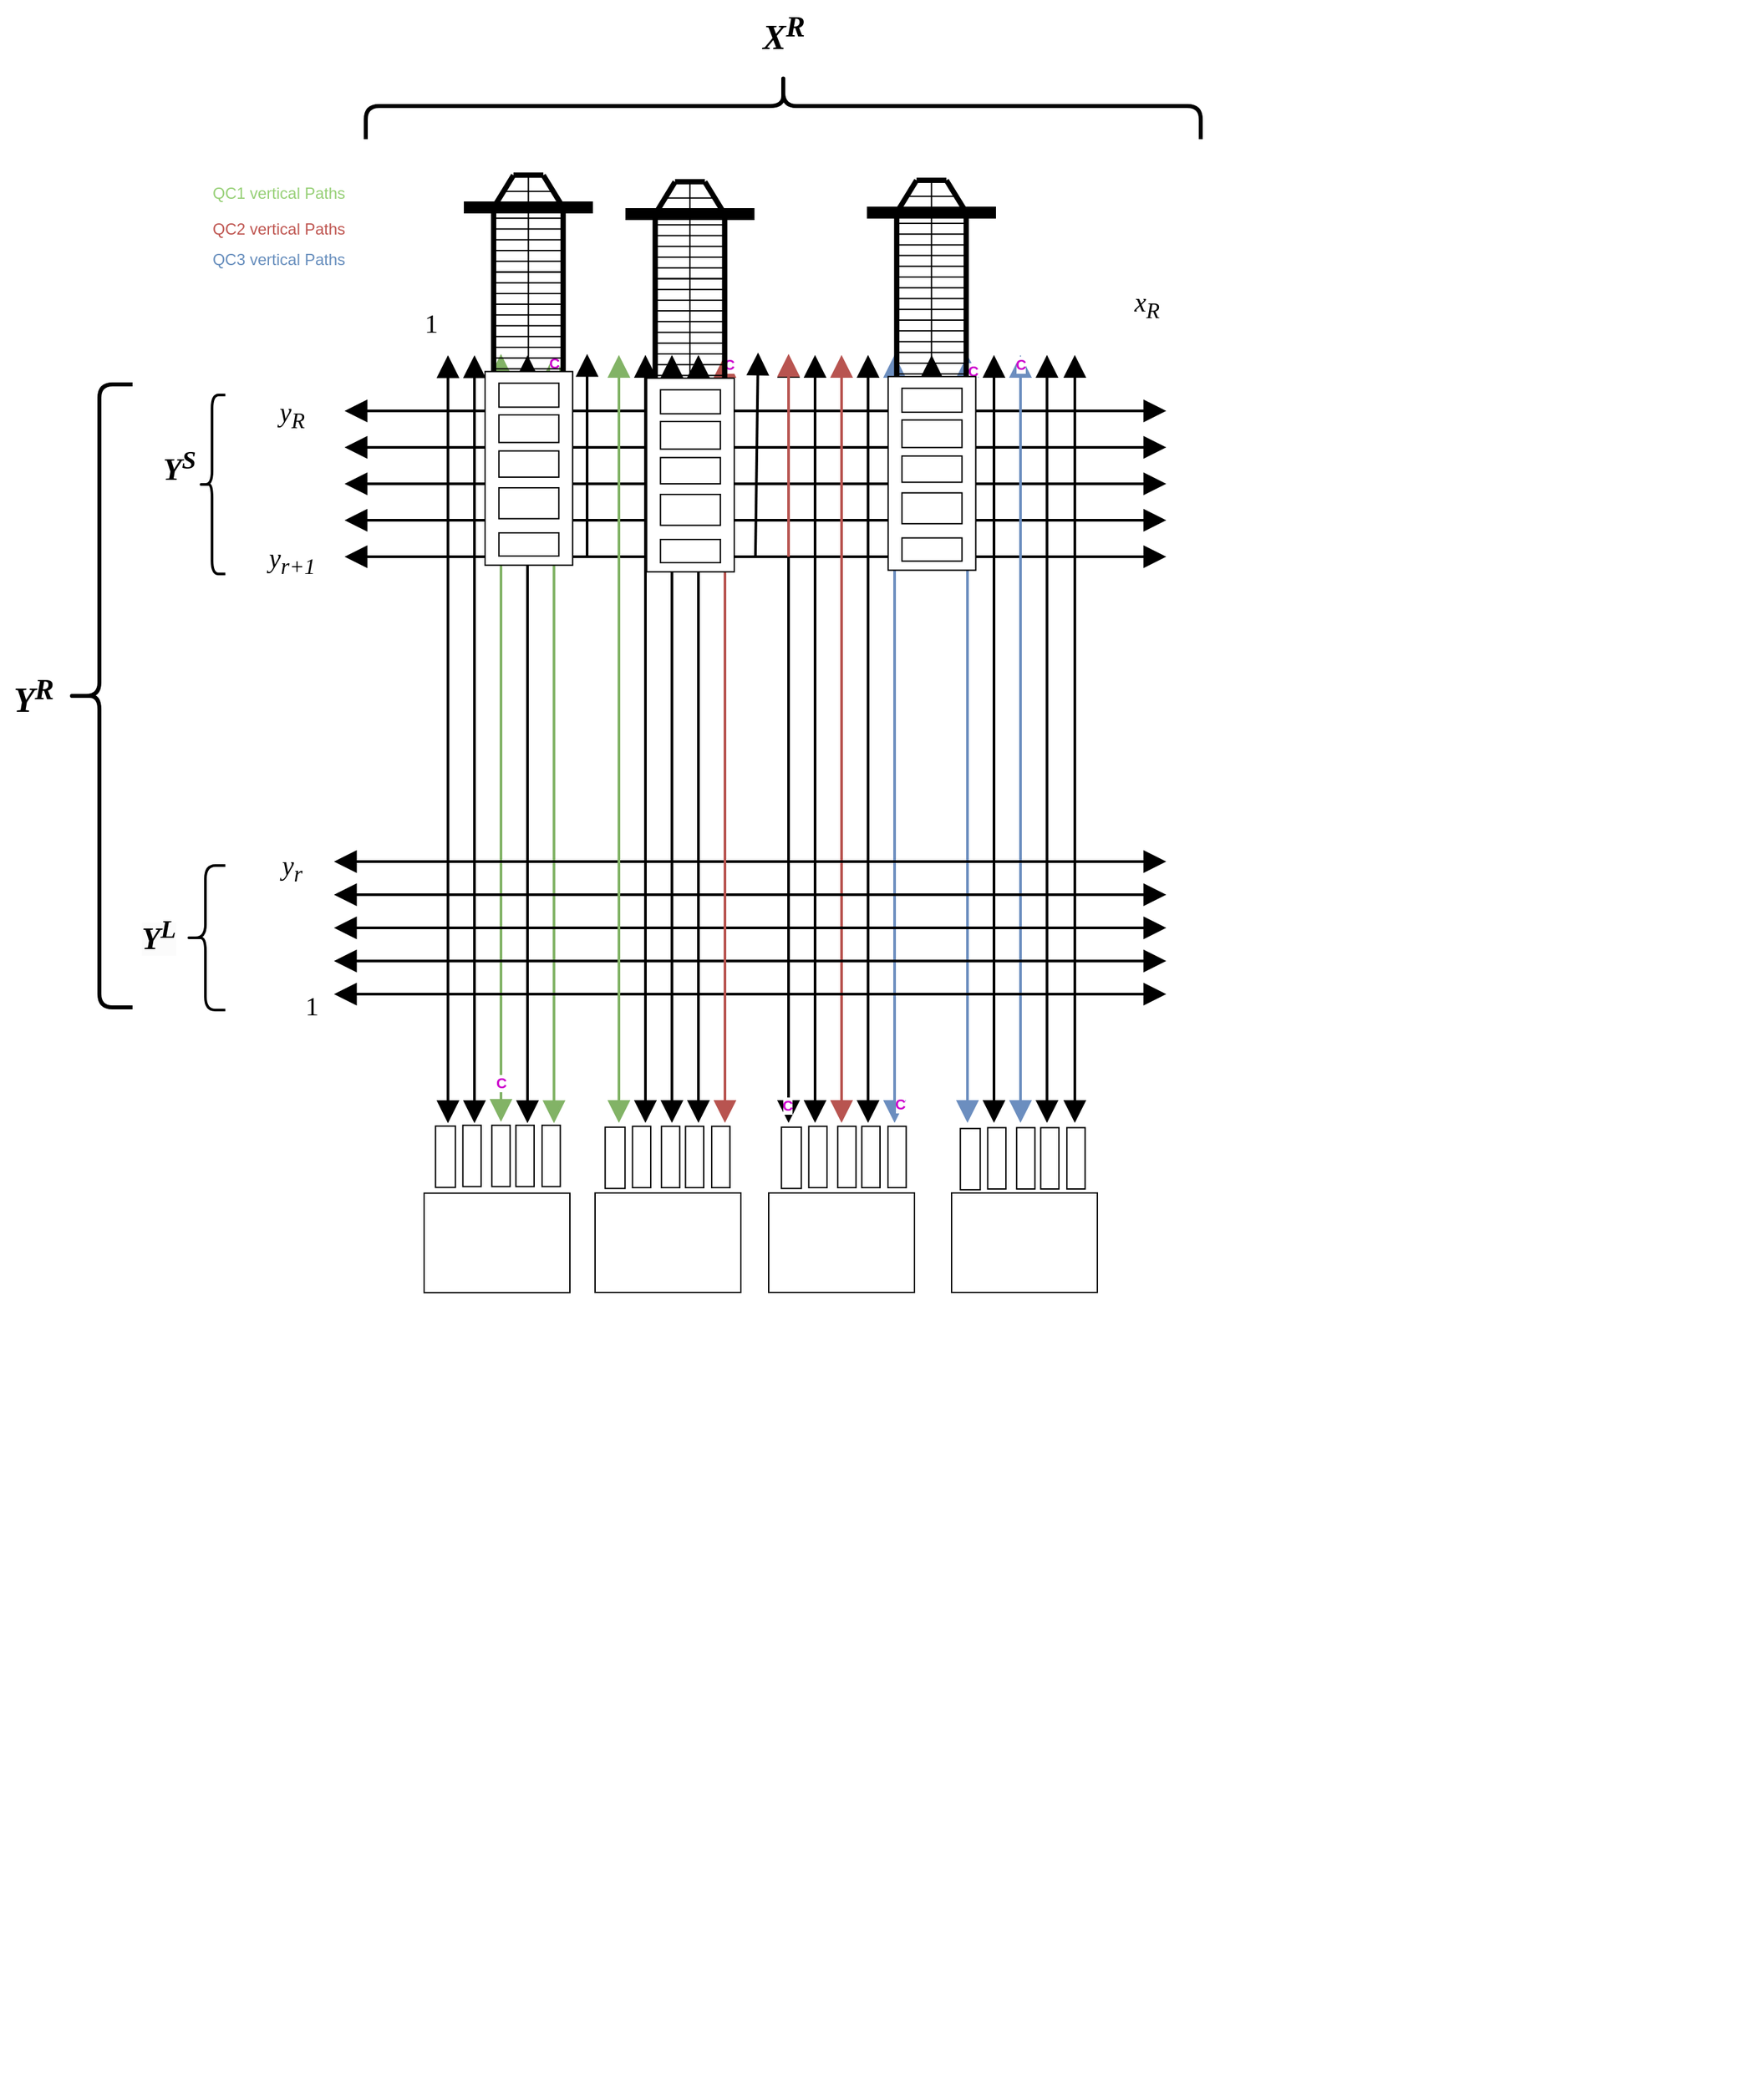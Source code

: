 <mxfile version="24.6.4" type="device">
  <diagram name="Page-1" id="jV77SFPxc7joPnHyWRUS">
    <mxGraphModel dx="2163" dy="956" grid="1" gridSize="10" guides="1" tooltips="1" connect="1" arrows="1" fold="1" page="1" pageScale="1" pageWidth="850" pageHeight="1100" math="0" shadow="0">
      <root>
        <mxCell id="0" />
        <mxCell id="1" parent="0" />
        <mxCell id="_Nc8eTW4AAFqFcOwRR8p-46" value="" style="group" parent="1" vertex="1" connectable="0">
          <mxGeometry x="-200" y="580" width="620" height="110" as="geometry" />
        </mxCell>
        <mxCell id="_Nc8eTW4AAFqFcOwRR8p-1" value="" style="endArrow=block;startArrow=block;html=1;rounded=0;endSize=12;strokeWidth=2;targetPerimeterSpacing=17;startSize=12;startFill=1;endFill=1;" parent="_Nc8eTW4AAFqFcOwRR8p-46" edge="1">
          <mxGeometry width="50" height="50" relative="1" as="geometry">
            <mxPoint as="sourcePoint" />
            <mxPoint x="620" as="targetPoint" />
          </mxGeometry>
        </mxCell>
        <mxCell id="_Nc8eTW4AAFqFcOwRR8p-2" value="" style="endArrow=block;startArrow=block;html=1;rounded=0;endSize=12;strokeWidth=2;targetPerimeterSpacing=17;startSize=12;startFill=1;endFill=1;" parent="_Nc8eTW4AAFqFcOwRR8p-46" edge="1">
          <mxGeometry width="50" height="50" relative="1" as="geometry">
            <mxPoint y="27.5" as="sourcePoint" />
            <mxPoint x="620" y="27.5" as="targetPoint" />
          </mxGeometry>
        </mxCell>
        <mxCell id="_Nc8eTW4AAFqFcOwRR8p-3" value="" style="endArrow=block;startArrow=block;html=1;rounded=0;endSize=12;strokeWidth=2;targetPerimeterSpacing=17;startSize=12;startFill=1;endFill=1;" parent="_Nc8eTW4AAFqFcOwRR8p-46" edge="1">
          <mxGeometry width="50" height="50" relative="1" as="geometry">
            <mxPoint y="55" as="sourcePoint" />
            <mxPoint x="620" y="55" as="targetPoint" />
          </mxGeometry>
        </mxCell>
        <mxCell id="_Nc8eTW4AAFqFcOwRR8p-4" value="" style="endArrow=block;startArrow=block;html=1;rounded=0;endSize=12;strokeWidth=2;targetPerimeterSpacing=17;startSize=12;startFill=1;endFill=1;" parent="_Nc8eTW4AAFqFcOwRR8p-46" edge="1">
          <mxGeometry width="50" height="50" relative="1" as="geometry">
            <mxPoint y="82.5" as="sourcePoint" />
            <mxPoint x="620" y="82.5" as="targetPoint" />
          </mxGeometry>
        </mxCell>
        <mxCell id="_Nc8eTW4AAFqFcOwRR8p-7" value="" style="endArrow=block;startArrow=block;html=1;rounded=0;endSize=12;strokeWidth=2;targetPerimeterSpacing=17;startSize=12;startFill=1;endFill=1;" parent="_Nc8eTW4AAFqFcOwRR8p-46" edge="1">
          <mxGeometry width="50" height="50" relative="1" as="geometry">
            <mxPoint y="110" as="sourcePoint" />
            <mxPoint x="620" y="110" as="targetPoint" />
          </mxGeometry>
        </mxCell>
        <mxCell id="_Nc8eTW4AAFqFcOwRR8p-14" value="" style="group;rotation=90;" parent="1" vertex="1" connectable="0">
          <mxGeometry x="-630.0" y="812.997" width="1030" height="480" as="geometry" />
        </mxCell>
        <mxCell id="_Nc8eTW4AAFqFcOwRR8p-367" value="" style="group" parent="_Nc8eTW4AAFqFcOwRR8p-14" vertex="1" connectable="0">
          <mxGeometry x="490" y="-274.998" width="272.01" height="707.188" as="geometry" />
        </mxCell>
        <mxCell id="_Nc8eTW4AAFqFcOwRR8p-9" value="" style="endArrow=block;startArrow=block;html=1;rounded=0;endSize=12;strokeWidth=2;startSize=12;startFill=1;endFill=1;sourcePerimeterSpacing=17;fillColor=#d5e8d4;strokeColor=#82b366;" parent="_Nc8eTW4AAFqFcOwRR8p-367" edge="1">
          <mxGeometry width="50" height="50" relative="1" as="geometry">
            <mxPoint x="98.01" y="579.375" as="sourcePoint" />
            <mxPoint x="98.01" as="targetPoint" />
          </mxGeometry>
        </mxCell>
        <mxCell id="HH2GkFfhaR6v-Zu-v0qC-119" value="&lt;b&gt;&lt;font color=&quot;#cc00cc&quot;&gt;C&lt;/font&gt;&lt;/b&gt;" style="edgeLabel;html=1;align=center;verticalAlign=middle;resizable=0;points=[];" vertex="1" connectable="0" parent="_Nc8eTW4AAFqFcOwRR8p-9">
          <mxGeometry x="0.979" relative="1" as="geometry">
            <mxPoint as="offset" />
          </mxGeometry>
        </mxCell>
        <mxCell id="_Nc8eTW4AAFqFcOwRR8p-10" value="" style="endArrow=block;startArrow=block;html=1;rounded=0;endSize=12;strokeWidth=2;startSize=12;startFill=1;endFill=1;sourcePerimeterSpacing=17;" parent="_Nc8eTW4AAFqFcOwRR8p-367" edge="1">
          <mxGeometry width="50" height="50" relative="1" as="geometry">
            <mxPoint x="78.01" y="579.375" as="sourcePoint" />
            <mxPoint x="78.01" as="targetPoint" />
          </mxGeometry>
        </mxCell>
        <mxCell id="_Nc8eTW4AAFqFcOwRR8p-11" value="" style="endArrow=block;startArrow=block;html=1;rounded=0;endSize=12;strokeWidth=2;startSize=12;startFill=1;endFill=1;sourcePerimeterSpacing=17;fillColor=#d5e8d4;strokeColor=#82b366;" parent="_Nc8eTW4AAFqFcOwRR8p-367" edge="1">
          <mxGeometry width="50" height="50" relative="1" as="geometry">
            <mxPoint x="58.01" y="578.375" as="sourcePoint" />
            <mxPoint x="58.01" y="-1" as="targetPoint" />
          </mxGeometry>
        </mxCell>
        <mxCell id="HH2GkFfhaR6v-Zu-v0qC-118" value="&lt;b&gt;&lt;font color=&quot;#cc00cc&quot;&gt;C&lt;/font&gt;&lt;/b&gt;" style="edgeLabel;html=1;align=center;verticalAlign=middle;resizable=0;points=[];" vertex="1" connectable="0" parent="_Nc8eTW4AAFqFcOwRR8p-11">
          <mxGeometry x="-0.897" relative="1" as="geometry">
            <mxPoint as="offset" />
          </mxGeometry>
        </mxCell>
        <mxCell id="_Nc8eTW4AAFqFcOwRR8p-12" value="" style="endArrow=block;startArrow=block;html=1;rounded=0;endSize=12;strokeWidth=2;startSize=12;startFill=1;endFill=1;sourcePerimeterSpacing=17;" parent="_Nc8eTW4AAFqFcOwRR8p-367" edge="1">
          <mxGeometry width="50" height="50" relative="1" as="geometry">
            <mxPoint x="38.01" y="579.375" as="sourcePoint" />
            <mxPoint x="38.01" as="targetPoint" />
          </mxGeometry>
        </mxCell>
        <mxCell id="_Nc8eTW4AAFqFcOwRR8p-13" value="" style="endArrow=block;startArrow=block;html=1;rounded=0;endSize=12;strokeWidth=2;startSize=12;startFill=1;endFill=1;sourcePerimeterSpacing=17;" parent="_Nc8eTW4AAFqFcOwRR8p-367" edge="1">
          <mxGeometry width="50" height="50" relative="1" as="geometry">
            <mxPoint x="18.01" y="579.375" as="sourcePoint" />
            <mxPoint x="18.01" as="targetPoint" />
          </mxGeometry>
        </mxCell>
        <mxCell id="_Nc8eTW4AAFqFcOwRR8p-323" value="" style="rounded=0;whiteSpace=wrap;html=1;rotation=90;" parent="_Nc8eTW4AAFqFcOwRR8p-367" vertex="1">
          <mxGeometry x="-6.99" y="597.188" width="46.25" height="15" as="geometry" />
        </mxCell>
        <mxCell id="_Nc8eTW4AAFqFcOwRR8p-324" value="" style="rounded=0;whiteSpace=wrap;html=1;rotation=90;" parent="_Nc8eTW4AAFqFcOwRR8p-367" vertex="1">
          <mxGeometry x="13.01" y="597.188" width="46.25" height="13.75" as="geometry" />
        </mxCell>
        <mxCell id="_Nc8eTW4AAFqFcOwRR8p-325" value="" style="rounded=0;whiteSpace=wrap;html=1;rotation=90;" parent="_Nc8eTW4AAFqFcOwRR8p-367" vertex="1">
          <mxGeometry x="34.88" y="597.188" width="46.25" height="13.75" as="geometry" />
        </mxCell>
        <mxCell id="_Nc8eTW4AAFqFcOwRR8p-328" value="" style="rounded=0;whiteSpace=wrap;html=1;rotation=90;" parent="_Nc8eTW4AAFqFcOwRR8p-367" vertex="1">
          <mxGeometry x="53.01" y="597.188" width="46.25" height="13.75" as="geometry" />
        </mxCell>
        <mxCell id="_Nc8eTW4AAFqFcOwRR8p-329" value="" style="rounded=0;whiteSpace=wrap;html=1;rotation=90;" parent="_Nc8eTW4AAFqFcOwRR8p-367" vertex="1">
          <mxGeometry x="72.76" y="597.188" width="46.25" height="13.75" as="geometry" />
        </mxCell>
        <mxCell id="_Nc8eTW4AAFqFcOwRR8p-361" value="" style="rounded=0;whiteSpace=wrap;html=1;" parent="_Nc8eTW4AAFqFcOwRR8p-367" vertex="1">
          <mxGeometry y="632.188" width="110" height="75" as="geometry" />
        </mxCell>
        <mxCell id="_Nc8eTW4AAFqFcOwRR8p-373" value="&lt;font face=&quot;Times New Roman&quot; style=&quot;font-size: 20px;&quot;&gt;&lt;i&gt;y&lt;sub&gt;R&lt;/sub&gt;&lt;/i&gt;&lt;/font&gt;" style="text;html=1;align=center;verticalAlign=middle;resizable=0;points=[];autosize=1;strokeColor=none;fillColor=none;" parent="_Nc8eTW4AAFqFcOwRR8p-14" vertex="1">
          <mxGeometry x="370.0" y="-250.437" width="40" height="40" as="geometry" />
        </mxCell>
        <mxCell id="_Nc8eTW4AAFqFcOwRR8p-374" value="&lt;font face=&quot;Times New Roman&quot; style=&quot;font-size: 20px;&quot;&gt;&lt;i&gt;y&lt;sub&gt;r+1&lt;/sub&gt;&lt;/i&gt;&lt;/font&gt;" style="text;html=1;align=center;verticalAlign=middle;resizable=0;points=[];autosize=1;strokeColor=none;fillColor=none;" parent="_Nc8eTW4AAFqFcOwRR8p-14" vertex="1">
          <mxGeometry x="360.0" y="-139.997" width="60" height="40" as="geometry" />
        </mxCell>
        <mxCell id="_Nc8eTW4AAFqFcOwRR8p-375" value="&lt;font face=&quot;Times New Roman&quot; style=&quot;font-size: 20px;&quot;&gt;&lt;i&gt;y&lt;sub&gt;r&lt;/sub&gt;&lt;/i&gt;&lt;/font&gt;" style="text;html=1;align=center;verticalAlign=middle;resizable=0;points=[];autosize=1;strokeColor=none;fillColor=none;" parent="_Nc8eTW4AAFqFcOwRR8p-14" vertex="1">
          <mxGeometry x="370.0" y="92.003" width="40" height="40" as="geometry" />
        </mxCell>
        <mxCell id="_Nc8eTW4AAFqFcOwRR8p-376" value="&lt;font face=&quot;Times New Roman&quot; style=&quot;font-size: 20px;&quot;&gt;1&lt;/font&gt;" style="text;html=1;align=center;verticalAlign=middle;resizable=0;points=[];autosize=1;strokeColor=none;fillColor=none;" parent="_Nc8eTW4AAFqFcOwRR8p-14" vertex="1">
          <mxGeometry x="390.0" y="195.003" width="30" height="40" as="geometry" />
        </mxCell>
        <mxCell id="FiogaW06bN8v249RT5EK-1" value="" style="shape=curlyBracket;whiteSpace=wrap;html=1;rounded=1;labelPosition=left;verticalLabelPosition=middle;align=right;verticalAlign=middle;strokeWidth=2;" parent="_Nc8eTW4AAFqFcOwRR8p-14" vertex="1">
          <mxGeometry x="320" y="-245" width="20" height="135" as="geometry" />
        </mxCell>
        <mxCell id="FiogaW06bN8v249RT5EK-3" value="&lt;font size=&quot;1&quot; style=&quot;&quot; face=&quot;Times New Roman&quot;&gt;&lt;b style=&quot;font-size: 23px;&quot;&gt;&lt;i&gt;Y&lt;sup&gt;S&lt;/sup&gt;&lt;/i&gt;&lt;/b&gt;&lt;/font&gt;" style="text;html=1;align=center;verticalAlign=middle;resizable=0;points=[];autosize=1;strokeColor=none;fillColor=none;" parent="_Nc8eTW4AAFqFcOwRR8p-14" vertex="1">
          <mxGeometry x="280.0" y="-217.497" width="50" height="50" as="geometry" />
        </mxCell>
        <mxCell id="FiogaW06bN8v249RT5EK-4" value="" style="shape=curlyBracket;whiteSpace=wrap;html=1;rounded=1;labelPosition=left;verticalLabelPosition=middle;align=right;verticalAlign=middle;strokeWidth=2;" parent="_Nc8eTW4AAFqFcOwRR8p-14" vertex="1">
          <mxGeometry x="310" y="110" width="30" height="109" as="geometry" />
        </mxCell>
        <mxCell id="FiogaW06bN8v249RT5EK-5" value="&lt;b style=&quot;forced-color-adjust: none; color: rgb(0, 0, 0); font-family: &amp;quot;Times New Roman&amp;quot;; font-style: normal; font-variant-ligatures: normal; font-variant-caps: normal; letter-spacing: normal; orphans: 2; text-align: center; text-indent: 0px; text-transform: none; widows: 2; word-spacing: 0px; -webkit-text-stroke-width: 0px; white-space: nowrap; background-color: rgb(251, 251, 251); text-decoration-thickness: initial; text-decoration-style: initial; text-decoration-color: initial; font-size: 23px;&quot;&gt;&lt;i style=&quot;forced-color-adjust: none;&quot;&gt;Y&lt;sup style=&quot;forced-color-adjust: none;&quot;&gt;L&lt;/sup&gt;&lt;/i&gt;&lt;/b&gt;" style="text;whiteSpace=wrap;html=1;" parent="_Nc8eTW4AAFqFcOwRR8p-14" vertex="1">
          <mxGeometry x="275.0" y="139.003" width="60" height="60" as="geometry" />
        </mxCell>
        <mxCell id="_Nc8eTW4AAFqFcOwRR8p-27" value="" style="group;rotation=90;" parent="1" vertex="1" connectable="0">
          <mxGeometry x="-170.0" y="804.997" width="1030" height="1050" as="geometry" />
        </mxCell>
        <mxCell id="_Nc8eTW4AAFqFcOwRR8p-28" value="" style="endArrow=block;startArrow=block;html=1;rounded=0;endSize=12;strokeWidth=2;startSize=12;startFill=1;endFill=1;sourcePerimeterSpacing=17;" parent="_Nc8eTW4AAFqFcOwRR8p-27" edge="1">
          <mxGeometry width="50" height="50" relative="1" as="geometry">
            <mxPoint x="521" y="312.188" as="sourcePoint" />
            <mxPoint x="521" y="-267.188" as="targetPoint" />
          </mxGeometry>
        </mxCell>
        <mxCell id="_Nc8eTW4AAFqFcOwRR8p-29" value="" style="endArrow=block;startArrow=block;html=1;rounded=0;endSize=12;strokeWidth=2;startSize=12;startFill=1;endFill=1;sourcePerimeterSpacing=17;" parent="_Nc8eTW4AAFqFcOwRR8p-27" edge="1">
          <mxGeometry width="50" height="50" relative="1" as="geometry">
            <mxPoint x="500" y="312.188" as="sourcePoint" />
            <mxPoint x="500" y="-267.188" as="targetPoint" />
          </mxGeometry>
        </mxCell>
        <mxCell id="_Nc8eTW4AAFqFcOwRR8p-30" value="" style="endArrow=block;startArrow=block;html=1;rounded=0;endSize=12;strokeWidth=2;startSize=12;startFill=1;endFill=1;sourcePerimeterSpacing=17;fillColor=#dae8fc;strokeColor=#6c8ebf;" parent="_Nc8eTW4AAFqFcOwRR8p-27" edge="1">
          <mxGeometry width="50" height="50" relative="1" as="geometry">
            <mxPoint x="480" y="312.188" as="sourcePoint" />
            <mxPoint x="480" y="-267.188" as="targetPoint" />
          </mxGeometry>
        </mxCell>
        <mxCell id="HH2GkFfhaR6v-Zu-v0qC-122" value="&lt;b&gt;&lt;font color=&quot;#cc00cc&quot;&gt;C&lt;/font&gt;&lt;/b&gt;" style="edgeLabel;html=1;align=center;verticalAlign=middle;resizable=0;points=[];" vertex="1" connectable="0" parent="_Nc8eTW4AAFqFcOwRR8p-30">
          <mxGeometry x="0.974" relative="1" as="geometry">
            <mxPoint as="offset" />
          </mxGeometry>
        </mxCell>
        <mxCell id="_Nc8eTW4AAFqFcOwRR8p-31" value="" style="endArrow=block;startArrow=block;html=1;rounded=0;endSize=12;strokeWidth=2;startSize=12;startFill=1;endFill=1;sourcePerimeterSpacing=17;" parent="_Nc8eTW4AAFqFcOwRR8p-27" edge="1">
          <mxGeometry width="50" height="50" relative="1" as="geometry">
            <mxPoint x="460" y="312.188" as="sourcePoint" />
            <mxPoint x="460" y="-267.188" as="targetPoint" />
          </mxGeometry>
        </mxCell>
        <mxCell id="_Nc8eTW4AAFqFcOwRR8p-32" value="" style="endArrow=block;startArrow=block;html=1;rounded=0;endSize=12;strokeWidth=2;startSize=12;startFill=1;endFill=1;sourcePerimeterSpacing=17;fillColor=#dae8fc;strokeColor=#6c8ebf;" parent="_Nc8eTW4AAFqFcOwRR8p-27" edge="1">
          <mxGeometry width="50" height="50" relative="1" as="geometry">
            <mxPoint x="440" y="312.188" as="sourcePoint" />
            <mxPoint x="440" y="-267.188" as="targetPoint" />
          </mxGeometry>
        </mxCell>
        <mxCell id="HH2GkFfhaR6v-Zu-v0qC-121" value="&lt;font color=&quot;#cc00cc&quot;&gt;&lt;b&gt;C&lt;/b&gt;&lt;/font&gt;" style="edgeLabel;html=1;align=center;verticalAlign=middle;resizable=0;points=[];" vertex="1" connectable="0" parent="_Nc8eTW4AAFqFcOwRR8p-32">
          <mxGeometry x="0.959" y="-4" relative="1" as="geometry">
            <mxPoint as="offset" />
          </mxGeometry>
        </mxCell>
        <mxCell id="HH2GkFfhaR6v-Zu-v0qC-35" value="" style="rounded=0;whiteSpace=wrap;html=1;" vertex="1" parent="_Nc8eTW4AAFqFcOwRR8p-27">
          <mxGeometry x="428" y="365" width="110" height="75" as="geometry" />
        </mxCell>
        <mxCell id="_Nc8eTW4AAFqFcOwRR8p-371" value="&lt;font face=&quot;Times New Roman&quot; style=&quot;font-size: 20px;&quot;&gt;&lt;i&gt;x&lt;sub&gt;R&lt;/sub&gt;&lt;/i&gt;&lt;/font&gt;" style="text;html=1;align=center;verticalAlign=middle;resizable=0;points=[];autosize=1;strokeColor=none;fillColor=none;" parent="_Nc8eTW4AAFqFcOwRR8p-27" vertex="1">
          <mxGeometry x="555.0" y="-324.997" width="40" height="40" as="geometry" />
        </mxCell>
        <mxCell id="_Nc8eTW4AAFqFcOwRR8p-21" value="" style="group;rotation=90;" parent="_Nc8eTW4AAFqFcOwRR8p-27" vertex="1" connectable="0">
          <mxGeometry x="-170" width="1030" height="1050" as="geometry" />
        </mxCell>
        <mxCell id="_Nc8eTW4AAFqFcOwRR8p-22" value="" style="endArrow=block;startArrow=block;html=1;rounded=0;endSize=12;strokeWidth=2;startSize=12;startFill=1;endFill=1;sourcePerimeterSpacing=17;fillColor=#dae8fc;strokeColor=#6c8ebf;" parent="_Nc8eTW4AAFqFcOwRR8p-21" edge="1">
          <mxGeometry width="50" height="50" relative="1" as="geometry">
            <mxPoint x="555" y="312.188" as="sourcePoint" />
            <mxPoint x="555" y="-267.188" as="targetPoint" />
          </mxGeometry>
        </mxCell>
        <mxCell id="HH2GkFfhaR6v-Zu-v0qC-124" value="&lt;b&gt;&lt;font color=&quot;#cc00cc&quot;&gt;C&lt;/font&gt;&lt;/b&gt;" style="edgeLabel;html=1;align=center;verticalAlign=middle;resizable=0;points=[];" vertex="1" connectable="0" parent="_Nc8eTW4AAFqFcOwRR8p-22">
          <mxGeometry x="-0.95" y="-4" relative="1" as="geometry">
            <mxPoint as="offset" />
          </mxGeometry>
        </mxCell>
        <mxCell id="_Nc8eTW4AAFqFcOwRR8p-23" value="" style="endArrow=block;startArrow=block;html=1;rounded=0;endSize=12;strokeWidth=2;startSize=12;startFill=1;endFill=1;sourcePerimeterSpacing=17;" parent="_Nc8eTW4AAFqFcOwRR8p-21" edge="1">
          <mxGeometry width="50" height="50" relative="1" as="geometry">
            <mxPoint x="535" y="312.188" as="sourcePoint" />
            <mxPoint x="535" y="-267.188" as="targetPoint" />
          </mxGeometry>
        </mxCell>
        <mxCell id="_Nc8eTW4AAFqFcOwRR8p-24" value="" style="endArrow=block;startArrow=block;html=1;rounded=0;endSize=12;strokeWidth=2;startSize=12;startFill=1;endFill=1;sourcePerimeterSpacing=17;fillColor=#f8cecc;strokeColor=#b85450;" parent="_Nc8eTW4AAFqFcOwRR8p-21" edge="1">
          <mxGeometry width="50" height="50" relative="1" as="geometry">
            <mxPoint x="515" y="312.188" as="sourcePoint" />
            <mxPoint x="515" y="-267.188" as="targetPoint" />
          </mxGeometry>
        </mxCell>
        <mxCell id="_Nc8eTW4AAFqFcOwRR8p-25" value="" style="endArrow=block;startArrow=block;html=1;rounded=0;endSize=12;strokeWidth=2;startSize=12;startFill=1;endFill=1;sourcePerimeterSpacing=17;fillColor=#f8cecc;strokeColor=#000000;" parent="_Nc8eTW4AAFqFcOwRR8p-21" edge="1">
          <mxGeometry width="50" height="50" relative="1" as="geometry">
            <mxPoint x="495" y="312.188" as="sourcePoint" />
            <mxPoint x="495" y="-267.188" as="targetPoint" />
          </mxGeometry>
        </mxCell>
        <mxCell id="_Nc8eTW4AAFqFcOwRR8p-26" value="" style="endArrow=block;startArrow=block;html=1;rounded=0;endSize=12;strokeWidth=2;startSize=12;startFill=1;endFill=1;sourcePerimeterSpacing=17;" parent="_Nc8eTW4AAFqFcOwRR8p-21" edge="1">
          <mxGeometry width="50" height="50" relative="1" as="geometry">
            <mxPoint x="475" y="312.188" as="sourcePoint" />
            <mxPoint x="475" y="-267.188" as="targetPoint" />
          </mxGeometry>
        </mxCell>
        <mxCell id="HH2GkFfhaR6v-Zu-v0qC-123" value="&lt;b&gt;&lt;font color=&quot;#cc00cc&quot;&gt;C&lt;/font&gt;&lt;/b&gt;" style="edgeLabel;html=1;align=center;verticalAlign=middle;resizable=0;points=[];" vertex="1" connectable="0" parent="_Nc8eTW4AAFqFcOwRR8p-26">
          <mxGeometry x="-0.953" y="1" relative="1" as="geometry">
            <mxPoint as="offset" />
          </mxGeometry>
        </mxCell>
        <mxCell id="_Nc8eTW4AAFqFcOwRR8p-363" value="" style="rounded=0;whiteSpace=wrap;html=1;" parent="_Nc8eTW4AAFqFcOwRR8p-21" vertex="1">
          <mxGeometry x="460" y="365" width="110" height="75" as="geometry" />
        </mxCell>
        <mxCell id="_Nc8eTW4AAFqFcOwRR8p-54" value="" style="endArrow=block;startArrow=none;html=1;rounded=0;endSize=12;strokeWidth=2;startSize=12;startFill=0;endFill=1;sourcePerimeterSpacing=17;" parent="_Nc8eTW4AAFqFcOwRR8p-21" edge="1">
          <mxGeometry width="50" height="50" relative="1" as="geometry">
            <mxPoint x="323.0" y="-114.997" as="sourcePoint" />
            <mxPoint x="323" y="-267.997" as="targetPoint" />
          </mxGeometry>
        </mxCell>
        <mxCell id="_Nc8eTW4AAFqFcOwRR8p-362" value="" style="rounded=0;whiteSpace=wrap;html=1;" parent="_Nc8eTW4AAFqFcOwRR8p-21" vertex="1">
          <mxGeometry x="329" y="365" width="110" height="75" as="geometry" />
        </mxCell>
        <mxCell id="_Nc8eTW4AAFqFcOwRR8p-47" value="" style="group" parent="1" vertex="1" connectable="0">
          <mxGeometry x="-208" y="920" width="628" height="100" as="geometry" />
        </mxCell>
        <mxCell id="_Nc8eTW4AAFqFcOwRR8p-48" value="" style="endArrow=block;startArrow=block;html=1;rounded=0;endSize=12;strokeWidth=2;targetPerimeterSpacing=17;startSize=12;startFill=1;endFill=1;" parent="_Nc8eTW4AAFqFcOwRR8p-47" edge="1">
          <mxGeometry width="50" height="50" relative="1" as="geometry">
            <mxPoint as="sourcePoint" />
            <mxPoint x="628" as="targetPoint" />
          </mxGeometry>
        </mxCell>
        <mxCell id="_Nc8eTW4AAFqFcOwRR8p-49" value="" style="endArrow=block;startArrow=block;html=1;rounded=0;endSize=12;strokeWidth=2;targetPerimeterSpacing=17;startSize=12;startFill=1;endFill=1;" parent="_Nc8eTW4AAFqFcOwRR8p-47" edge="1">
          <mxGeometry width="50" height="50" relative="1" as="geometry">
            <mxPoint y="25" as="sourcePoint" />
            <mxPoint x="628" y="25" as="targetPoint" />
          </mxGeometry>
        </mxCell>
        <mxCell id="_Nc8eTW4AAFqFcOwRR8p-50" value="" style="endArrow=block;startArrow=block;html=1;rounded=0;endSize=12;strokeWidth=2;targetPerimeterSpacing=17;startSize=12;startFill=1;endFill=1;" parent="_Nc8eTW4AAFqFcOwRR8p-47" edge="1">
          <mxGeometry width="50" height="50" relative="1" as="geometry">
            <mxPoint y="50" as="sourcePoint" />
            <mxPoint x="628" y="50" as="targetPoint" />
          </mxGeometry>
        </mxCell>
        <mxCell id="_Nc8eTW4AAFqFcOwRR8p-51" value="" style="endArrow=block;startArrow=block;html=1;rounded=0;endSize=12;strokeWidth=2;targetPerimeterSpacing=17;startSize=12;startFill=1;endFill=1;" parent="_Nc8eTW4AAFqFcOwRR8p-47" edge="1">
          <mxGeometry width="50" height="50" relative="1" as="geometry">
            <mxPoint y="75" as="sourcePoint" />
            <mxPoint x="628" y="75" as="targetPoint" />
          </mxGeometry>
        </mxCell>
        <mxCell id="_Nc8eTW4AAFqFcOwRR8p-52" value="" style="endArrow=block;startArrow=block;html=1;rounded=0;endSize=12;strokeWidth=2;targetPerimeterSpacing=17;startSize=12;startFill=1;endFill=1;" parent="_Nc8eTW4AAFqFcOwRR8p-47" edge="1">
          <mxGeometry width="50" height="50" relative="1" as="geometry">
            <mxPoint y="100" as="sourcePoint" />
            <mxPoint x="628" y="100" as="targetPoint" />
          </mxGeometry>
        </mxCell>
        <mxCell id="_Nc8eTW4AAFqFcOwRR8p-55" value="" style="endArrow=block;startArrow=none;html=1;rounded=0;endSize=12;strokeWidth=2;startSize=12;startFill=0;endFill=1;sourcePerimeterSpacing=17;fillColor=#f8cecc;strokeColor=#000000;" parent="1" edge="1">
          <mxGeometry width="50" height="50" relative="1" as="geometry">
            <mxPoint x="110" y="690" as="sourcePoint" />
            <mxPoint x="112" y="536" as="targetPoint" />
          </mxGeometry>
        </mxCell>
        <mxCell id="_Nc8eTW4AAFqFcOwRR8p-56" value="" style="endArrow=block;startArrow=none;html=1;rounded=0;endSize=12;strokeWidth=2;startSize=12;startFill=0;endFill=1;sourcePerimeterSpacing=17;fillColor=#f8cecc;strokeColor=#b85450;" parent="1" edge="1">
          <mxGeometry width="50" height="50" relative="1" as="geometry">
            <mxPoint x="135" y="690" as="sourcePoint" />
            <mxPoint x="135.0" y="537" as="targetPoint" />
          </mxGeometry>
        </mxCell>
        <mxCell id="_Nc8eTW4AAFqFcOwRR8p-57" value="" style="endArrow=block;startArrow=none;html=1;rounded=0;endSize=12;strokeWidth=2;startSize=12;startFill=0;endFill=1;sourcePerimeterSpacing=17;" parent="1" edge="1">
          <mxGeometry width="50" height="50" relative="1" as="geometry">
            <mxPoint x="243" y="690" as="sourcePoint" />
            <mxPoint x="243.0" y="538" as="targetPoint" />
          </mxGeometry>
        </mxCell>
        <mxCell id="_Nc8eTW4AAFqFcOwRR8p-16" value="" style="endArrow=block;startArrow=block;html=1;rounded=0;endSize=12;strokeWidth=2;startSize=12;startFill=1;endFill=1;sourcePerimeterSpacing=17;fillColor=#f8cecc;strokeColor=#b85450;" parent="1" edge="1">
          <mxGeometry width="50" height="50" relative="1" as="geometry">
            <mxPoint x="87.0" y="1117.185" as="sourcePoint" />
            <mxPoint x="87.0" y="537.81" as="targetPoint" />
          </mxGeometry>
        </mxCell>
        <mxCell id="HH2GkFfhaR6v-Zu-v0qC-120" value="&lt;b&gt;&lt;font color=&quot;#cc00cc&quot;&gt;C&lt;/font&gt;&lt;/b&gt;" style="edgeLabel;html=1;align=center;verticalAlign=middle;resizable=0;points=[];" vertex="1" connectable="0" parent="_Nc8eTW4AAFqFcOwRR8p-16">
          <mxGeometry x="0.975" y="-3" relative="1" as="geometry">
            <mxPoint as="offset" />
          </mxGeometry>
        </mxCell>
        <mxCell id="_Nc8eTW4AAFqFcOwRR8p-17" value="" style="endArrow=block;startArrow=block;html=1;rounded=0;endSize=12;strokeWidth=2;startSize=12;startFill=1;endFill=1;sourcePerimeterSpacing=17;fillColor=#f8cecc;strokeColor=#000000;" parent="1" edge="1">
          <mxGeometry width="50" height="50" relative="1" as="geometry">
            <mxPoint x="67.0" y="1117.185" as="sourcePoint" />
            <mxPoint x="67.0" y="537.81" as="targetPoint" />
          </mxGeometry>
        </mxCell>
        <mxCell id="_Nc8eTW4AAFqFcOwRR8p-18" value="" style="endArrow=block;startArrow=block;html=1;rounded=0;endSize=12;strokeWidth=2;startSize=12;startFill=1;endFill=1;sourcePerimeterSpacing=17;" parent="1" edge="1">
          <mxGeometry width="50" height="50" relative="1" as="geometry">
            <mxPoint x="47.0" y="1117.185" as="sourcePoint" />
            <mxPoint x="47.0" y="537.81" as="targetPoint" />
          </mxGeometry>
        </mxCell>
        <mxCell id="_Nc8eTW4AAFqFcOwRR8p-19" value="" style="endArrow=block;startArrow=block;html=1;rounded=0;endSize=12;strokeWidth=2;startSize=12;startFill=1;endFill=1;sourcePerimeterSpacing=17;" parent="1" edge="1">
          <mxGeometry width="50" height="50" relative="1" as="geometry">
            <mxPoint x="27.0" y="1117.185" as="sourcePoint" />
            <mxPoint x="27.0" y="537.81" as="targetPoint" />
          </mxGeometry>
        </mxCell>
        <mxCell id="_Nc8eTW4AAFqFcOwRR8p-20" value="" style="endArrow=block;startArrow=block;html=1;rounded=0;endSize=12;strokeWidth=2;startSize=12;startFill=1;endFill=1;sourcePerimeterSpacing=17;fillColor=#d5e8d4;strokeColor=#82b366;" parent="1" edge="1">
          <mxGeometry width="50" height="50" relative="1" as="geometry">
            <mxPoint x="7.0" y="1117.185" as="sourcePoint" />
            <mxPoint x="7.0" y="537.81" as="targetPoint" />
          </mxGeometry>
        </mxCell>
        <mxCell id="_Nc8eTW4AAFqFcOwRR8p-330" value="" style="rounded=0;whiteSpace=wrap;html=1;rotation=90;" parent="1" vertex="1">
          <mxGeometry x="-19.0" y="1135.997" width="46.25" height="15" as="geometry" />
        </mxCell>
        <mxCell id="_Nc8eTW4AAFqFcOwRR8p-331" value="" style="rounded=0;whiteSpace=wrap;html=1;rotation=90;" parent="1" vertex="1">
          <mxGeometry x="1.0" y="1135.997" width="46.25" height="13.75" as="geometry" />
        </mxCell>
        <mxCell id="_Nc8eTW4AAFqFcOwRR8p-332" value="" style="rounded=0;whiteSpace=wrap;html=1;rotation=90;" parent="1" vertex="1">
          <mxGeometry x="22.87" y="1135.997" width="46.25" height="13.75" as="geometry" />
        </mxCell>
        <mxCell id="_Nc8eTW4AAFqFcOwRR8p-333" value="" style="rounded=0;whiteSpace=wrap;html=1;rotation=90;" parent="1" vertex="1">
          <mxGeometry x="41.0" y="1135.997" width="46.25" height="13.75" as="geometry" />
        </mxCell>
        <mxCell id="_Nc8eTW4AAFqFcOwRR8p-334" value="" style="rounded=0;whiteSpace=wrap;html=1;rotation=90;" parent="1" vertex="1">
          <mxGeometry x="60.75" y="1135.997" width="46.25" height="13.75" as="geometry" />
        </mxCell>
        <mxCell id="_Nc8eTW4AAFqFcOwRR8p-335" value="" style="rounded=0;whiteSpace=wrap;html=1;rotation=90;" parent="1" vertex="1">
          <mxGeometry x="114.0" y="1135.997" width="46.25" height="15" as="geometry" />
        </mxCell>
        <mxCell id="_Nc8eTW4AAFqFcOwRR8p-336" value="" style="rounded=0;whiteSpace=wrap;html=1;rotation=90;" parent="1" vertex="1">
          <mxGeometry x="134.0" y="1135.997" width="46.25" height="13.75" as="geometry" />
        </mxCell>
        <mxCell id="_Nc8eTW4AAFqFcOwRR8p-337" value="" style="rounded=0;whiteSpace=wrap;html=1;rotation=90;" parent="1" vertex="1">
          <mxGeometry x="155.87" y="1135.997" width="46.25" height="13.75" as="geometry" />
        </mxCell>
        <mxCell id="_Nc8eTW4AAFqFcOwRR8p-338" value="" style="rounded=0;whiteSpace=wrap;html=1;rotation=90;" parent="1" vertex="1">
          <mxGeometry x="174.0" y="1135.997" width="46.25" height="13.75" as="geometry" />
        </mxCell>
        <mxCell id="_Nc8eTW4AAFqFcOwRR8p-339" value="" style="rounded=0;whiteSpace=wrap;html=1;rotation=90;" parent="1" vertex="1">
          <mxGeometry x="193.75" y="1135.997" width="46.25" height="13.75" as="geometry" />
        </mxCell>
        <mxCell id="_Nc8eTW4AAFqFcOwRR8p-340" value="" style="rounded=0;whiteSpace=wrap;html=1;rotation=90;" parent="1" vertex="1">
          <mxGeometry x="249.0" y="1136.997" width="46.25" height="15" as="geometry" />
        </mxCell>
        <mxCell id="_Nc8eTW4AAFqFcOwRR8p-341" value="" style="rounded=0;whiteSpace=wrap;html=1;rotation=90;" parent="1" vertex="1">
          <mxGeometry x="269.0" y="1136.997" width="46.25" height="13.75" as="geometry" />
        </mxCell>
        <mxCell id="_Nc8eTW4AAFqFcOwRR8p-342" value="" style="rounded=0;whiteSpace=wrap;html=1;rotation=90;" parent="1" vertex="1">
          <mxGeometry x="290.87" y="1136.997" width="46.25" height="13.75" as="geometry" />
        </mxCell>
        <mxCell id="_Nc8eTW4AAFqFcOwRR8p-343" value="" style="rounded=0;whiteSpace=wrap;html=1;rotation=90;" parent="1" vertex="1">
          <mxGeometry x="309.0" y="1136.997" width="46.25" height="13.75" as="geometry" />
        </mxCell>
        <mxCell id="_Nc8eTW4AAFqFcOwRR8p-344" value="" style="rounded=0;whiteSpace=wrap;html=1;rotation=90;" parent="1" vertex="1">
          <mxGeometry x="328.75" y="1136.997" width="46.25" height="13.75" as="geometry" />
        </mxCell>
        <mxCell id="_Nc8eTW4AAFqFcOwRR8p-369" value="&lt;font face=&quot;Times New Roman&quot; style=&quot;font-size: 20px;&quot;&gt;1&lt;/font&gt;" style="text;html=1;align=center;verticalAlign=middle;resizable=0;points=[];autosize=1;strokeColor=none;fillColor=none;" parent="1" vertex="1">
          <mxGeometry x="-150" y="493" width="30" height="40" as="geometry" />
        </mxCell>
        <mxCell id="FiogaW06bN8v249RT5EK-6" value="" style="shape=curlyBracket;whiteSpace=wrap;html=1;rounded=1;labelPosition=left;verticalLabelPosition=middle;align=right;verticalAlign=middle;strokeWidth=3;" parent="1" vertex="1">
          <mxGeometry x="-410" y="560" width="50" height="470" as="geometry" />
        </mxCell>
        <mxCell id="FiogaW06bN8v249RT5EK-7" value="&lt;font face=&quot;Times New Roman&quot; style=&quot;font-size: 26px;&quot;&gt;&lt;i&gt;&lt;b&gt;Y&lt;sup&gt;R&lt;/sup&gt;&lt;/b&gt;&lt;/i&gt;&lt;/font&gt;" style="text;html=1;align=center;verticalAlign=middle;resizable=0;points=[];autosize=1;strokeColor=none;fillColor=none;" parent="1" vertex="1">
          <mxGeometry x="-460" y="770" width="50" height="50" as="geometry" />
        </mxCell>
        <mxCell id="FiogaW06bN8v249RT5EK-9" value="" style="shape=curlyBracket;whiteSpace=wrap;html=1;rounded=1;labelPosition=left;verticalLabelPosition=middle;align=right;verticalAlign=middle;rotation=90;strokeWidth=3;" parent="1" vertex="1">
          <mxGeometry x="106" y="35" width="50" height="630" as="geometry" />
        </mxCell>
        <mxCell id="FiogaW06bN8v249RT5EK-10" value="&lt;font face=&quot;Times New Roman&quot; style=&quot;font-size: 26px;&quot;&gt;&lt;b&gt;&lt;i&gt;X&lt;sup&gt;R&lt;/sup&gt;&lt;/i&gt;&lt;/b&gt;&lt;/font&gt;" style="text;html=1;align=center;verticalAlign=middle;resizable=0;points=[];autosize=1;strokeColor=none;fillColor=none;" parent="1" vertex="1">
          <mxGeometry x="101" y="270" width="60" height="50" as="geometry" />
        </mxCell>
        <mxCell id="_Nc8eTW4AAFqFcOwRR8p-119" value="" style="group;aspect=fixed;" parent="1" vertex="1" connectable="0">
          <mxGeometry x="-110.0" y="402.18" width="122.1" height="295.82" as="geometry" />
        </mxCell>
        <mxCell id="_Nc8eTW4AAFqFcOwRR8p-120" value="" style="endArrow=none;html=1;rounded=0;strokeWidth=4;" parent="_Nc8eTW4AAFqFcOwRR8p-119" edge="1">
          <mxGeometry width="50" height="50" relative="1" as="geometry">
            <mxPoint x="22.47" y="154.18" as="sourcePoint" />
            <mxPoint x="22.47" y="24.344" as="targetPoint" />
          </mxGeometry>
        </mxCell>
        <mxCell id="_Nc8eTW4AAFqFcOwRR8p-121" value="" style="endArrow=none;html=1;rounded=0;strokeWidth=4;" parent="_Nc8eTW4AAFqFcOwRR8p-119" edge="1">
          <mxGeometry width="50" height="50" relative="1" as="geometry">
            <mxPoint x="74.9" y="154.18" as="sourcePoint" />
            <mxPoint x="74.9" y="24.344" as="targetPoint" />
          </mxGeometry>
        </mxCell>
        <mxCell id="_Nc8eTW4AAFqFcOwRR8p-122" value="" style="endArrow=none;html=1;rounded=0;" parent="_Nc8eTW4AAFqFcOwRR8p-119" edge="1">
          <mxGeometry width="50" height="50" relative="1" as="geometry">
            <mxPoint x="48.685" y="154.18" as="sourcePoint" />
            <mxPoint x="48.685" as="targetPoint" />
          </mxGeometry>
        </mxCell>
        <mxCell id="_Nc8eTW4AAFqFcOwRR8p-123" value="" style="endArrow=none;html=1;rounded=0;" parent="_Nc8eTW4AAFqFcOwRR8p-119" edge="1">
          <mxGeometry width="50" height="50" relative="1" as="geometry">
            <mxPoint x="22.47" y="32.459" as="sourcePoint" />
            <mxPoint x="74.9" y="32.459" as="targetPoint" />
          </mxGeometry>
        </mxCell>
        <mxCell id="_Nc8eTW4AAFqFcOwRR8p-124" value="" style="endArrow=none;html=1;rounded=0;" parent="_Nc8eTW4AAFqFcOwRR8p-119" edge="1">
          <mxGeometry width="50" height="50" relative="1" as="geometry">
            <mxPoint x="22.47" y="40.574" as="sourcePoint" />
            <mxPoint x="74.9" y="40.574" as="targetPoint" />
          </mxGeometry>
        </mxCell>
        <mxCell id="_Nc8eTW4AAFqFcOwRR8p-125" value="" style="endArrow=none;html=1;rounded=0;" parent="_Nc8eTW4AAFqFcOwRR8p-119" edge="1">
          <mxGeometry width="50" height="50" relative="1" as="geometry">
            <mxPoint x="22.47" y="48.688" as="sourcePoint" />
            <mxPoint x="74.9" y="48.688" as="targetPoint" />
          </mxGeometry>
        </mxCell>
        <mxCell id="_Nc8eTW4AAFqFcOwRR8p-126" value="" style="endArrow=none;html=1;rounded=0;" parent="_Nc8eTW4AAFqFcOwRR8p-119" edge="1">
          <mxGeometry width="50" height="50" relative="1" as="geometry">
            <mxPoint x="22.47" y="56.803" as="sourcePoint" />
            <mxPoint x="74.9" y="56.803" as="targetPoint" />
          </mxGeometry>
        </mxCell>
        <mxCell id="_Nc8eTW4AAFqFcOwRR8p-127" value="" style="endArrow=none;html=1;rounded=0;" parent="_Nc8eTW4AAFqFcOwRR8p-119" edge="1">
          <mxGeometry width="50" height="50" relative="1" as="geometry">
            <mxPoint x="22.47" y="64.918" as="sourcePoint" />
            <mxPoint x="74.9" y="64.918" as="targetPoint" />
          </mxGeometry>
        </mxCell>
        <mxCell id="_Nc8eTW4AAFqFcOwRR8p-128" value="" style="endArrow=none;html=1;rounded=0;" parent="_Nc8eTW4AAFqFcOwRR8p-119" edge="1">
          <mxGeometry width="50" height="50" relative="1" as="geometry">
            <mxPoint x="22.47" y="73.033" as="sourcePoint" />
            <mxPoint x="74.9" y="73.033" as="targetPoint" />
          </mxGeometry>
        </mxCell>
        <mxCell id="_Nc8eTW4AAFqFcOwRR8p-129" value="" style="endArrow=none;html=1;rounded=0;" parent="_Nc8eTW4AAFqFcOwRR8p-119" edge="1">
          <mxGeometry width="50" height="50" relative="1" as="geometry">
            <mxPoint x="22.47" y="73.033" as="sourcePoint" />
            <mxPoint x="74.9" y="73.033" as="targetPoint" />
          </mxGeometry>
        </mxCell>
        <mxCell id="_Nc8eTW4AAFqFcOwRR8p-130" value="" style="endArrow=none;html=1;rounded=0;" parent="_Nc8eTW4AAFqFcOwRR8p-119" edge="1">
          <mxGeometry width="50" height="50" relative="1" as="geometry">
            <mxPoint x="22.47" y="81.147" as="sourcePoint" />
            <mxPoint x="74.9" y="81.147" as="targetPoint" />
          </mxGeometry>
        </mxCell>
        <mxCell id="_Nc8eTW4AAFqFcOwRR8p-131" value="" style="endArrow=none;html=1;rounded=0;" parent="_Nc8eTW4AAFqFcOwRR8p-119" edge="1">
          <mxGeometry width="50" height="50" relative="1" as="geometry">
            <mxPoint x="22.47" y="89.262" as="sourcePoint" />
            <mxPoint x="74.9" y="89.262" as="targetPoint" />
          </mxGeometry>
        </mxCell>
        <mxCell id="_Nc8eTW4AAFqFcOwRR8p-132" value="" style="endArrow=none;html=1;rounded=0;" parent="_Nc8eTW4AAFqFcOwRR8p-119" edge="1">
          <mxGeometry width="50" height="50" relative="1" as="geometry">
            <mxPoint x="22.47" y="97.377" as="sourcePoint" />
            <mxPoint x="74.9" y="97.377" as="targetPoint" />
          </mxGeometry>
        </mxCell>
        <mxCell id="_Nc8eTW4AAFqFcOwRR8p-133" value="" style="endArrow=none;html=1;rounded=0;" parent="_Nc8eTW4AAFqFcOwRR8p-119" edge="1">
          <mxGeometry width="50" height="50" relative="1" as="geometry">
            <mxPoint x="22.47" y="105.491" as="sourcePoint" />
            <mxPoint x="74.9" y="105.491" as="targetPoint" />
          </mxGeometry>
        </mxCell>
        <mxCell id="_Nc8eTW4AAFqFcOwRR8p-134" value="" style="endArrow=none;html=1;rounded=0;" parent="_Nc8eTW4AAFqFcOwRR8p-119" edge="1">
          <mxGeometry width="50" height="50" relative="1" as="geometry">
            <mxPoint x="22.47" y="113.606" as="sourcePoint" />
            <mxPoint x="74.9" y="113.606" as="targetPoint" />
          </mxGeometry>
        </mxCell>
        <mxCell id="_Nc8eTW4AAFqFcOwRR8p-135" value="" style="endArrow=none;html=1;rounded=0;" parent="_Nc8eTW4AAFqFcOwRR8p-119" edge="1">
          <mxGeometry width="50" height="50" relative="1" as="geometry">
            <mxPoint x="22.47" y="121.721" as="sourcePoint" />
            <mxPoint x="74.9" y="121.721" as="targetPoint" />
          </mxGeometry>
        </mxCell>
        <mxCell id="_Nc8eTW4AAFqFcOwRR8p-136" value="" style="endArrow=none;html=1;rounded=0;" parent="_Nc8eTW4AAFqFcOwRR8p-119" edge="1">
          <mxGeometry width="50" height="50" relative="1" as="geometry">
            <mxPoint x="22.47" y="129.836" as="sourcePoint" />
            <mxPoint x="74.9" y="129.836" as="targetPoint" />
          </mxGeometry>
        </mxCell>
        <mxCell id="_Nc8eTW4AAFqFcOwRR8p-137" value="" style="endArrow=none;html=1;rounded=0;" parent="_Nc8eTW4AAFqFcOwRR8p-119" edge="1">
          <mxGeometry width="50" height="50" relative="1" as="geometry">
            <mxPoint x="22.47" y="137.95" as="sourcePoint" />
            <mxPoint x="74.9" y="137.95" as="targetPoint" />
          </mxGeometry>
        </mxCell>
        <mxCell id="_Nc8eTW4AAFqFcOwRR8p-138" value="" style="endArrow=none;html=1;rounded=0;" parent="_Nc8eTW4AAFqFcOwRR8p-119" edge="1">
          <mxGeometry width="50" height="50" relative="1" as="geometry">
            <mxPoint x="22.47" y="146.065" as="sourcePoint" />
            <mxPoint x="74.9" y="146.065" as="targetPoint" />
          </mxGeometry>
        </mxCell>
        <mxCell id="_Nc8eTW4AAFqFcOwRR8p-139" value="" style="endArrow=none;html=1;rounded=0;" parent="_Nc8eTW4AAFqFcOwRR8p-119" edge="1">
          <mxGeometry width="50" height="50" relative="1" as="geometry">
            <mxPoint x="22.47" y="154.18" as="sourcePoint" />
            <mxPoint x="74.9" y="154.18" as="targetPoint" />
          </mxGeometry>
        </mxCell>
        <mxCell id="_Nc8eTW4AAFqFcOwRR8p-140" value="" style="endArrow=none;html=1;rounded=0;strokeWidth=4;" parent="_Nc8eTW4AAFqFcOwRR8p-119" edge="1">
          <mxGeometry width="50" height="50" relative="1" as="geometry">
            <mxPoint x="37.45" as="sourcePoint" />
            <mxPoint x="59.92" as="targetPoint" />
          </mxGeometry>
        </mxCell>
        <mxCell id="_Nc8eTW4AAFqFcOwRR8p-141" value="" style="endArrow=none;html=1;rounded=0;strokeWidth=4;" parent="_Nc8eTW4AAFqFcOwRR8p-119" edge="1">
          <mxGeometry width="50" height="50" relative="1" as="geometry">
            <mxPoint x="74.9" y="24.344" as="sourcePoint" />
            <mxPoint x="59.92" as="targetPoint" />
          </mxGeometry>
        </mxCell>
        <mxCell id="_Nc8eTW4AAFqFcOwRR8p-142" value="" style="endArrow=none;html=1;rounded=0;strokeWidth=4;" parent="_Nc8eTW4AAFqFcOwRR8p-119" edge="1">
          <mxGeometry width="50" height="50" relative="1" as="geometry">
            <mxPoint x="22.47" y="24.344" as="sourcePoint" />
            <mxPoint x="37.45" as="targetPoint" />
          </mxGeometry>
        </mxCell>
        <mxCell id="_Nc8eTW4AAFqFcOwRR8p-143" value="" style="endArrow=none;html=1;rounded=0;strokeWidth=9;" parent="_Nc8eTW4AAFqFcOwRR8p-119" edge="1">
          <mxGeometry width="50" height="50" relative="1" as="geometry">
            <mxPoint y="24.344" as="sourcePoint" />
            <mxPoint x="97.37" y="24.344" as="targetPoint" />
          </mxGeometry>
        </mxCell>
        <mxCell id="_Nc8eTW4AAFqFcOwRR8p-144" value="" style="endArrow=none;html=1;rounded=0;" parent="_Nc8eTW4AAFqFcOwRR8p-119" edge="1">
          <mxGeometry width="50" height="50" relative="1" as="geometry">
            <mxPoint x="29.96" y="12.172" as="sourcePoint" />
            <mxPoint x="67.41" y="12.172" as="targetPoint" />
          </mxGeometry>
        </mxCell>
        <mxCell id="_Nc8eTW4AAFqFcOwRR8p-145" value="" style="group" parent="_Nc8eTW4AAFqFcOwRR8p-119" vertex="1" connectable="0">
          <mxGeometry x="22.47" y="140" width="99.63" height="155.82" as="geometry" />
        </mxCell>
        <mxCell id="_Nc8eTW4AAFqFcOwRR8p-146" value="" style="rounded=0;whiteSpace=wrap;html=1;rotation=90;" parent="_Nc8eTW4AAFqFcOwRR8p-145" vertex="1">
          <mxGeometry x="-46.46" y="48.11" width="146.09" height="66.1" as="geometry" />
        </mxCell>
        <mxCell id="_Nc8eTW4AAFqFcOwRR8p-147" value="" style="rounded=0;whiteSpace=wrap;html=1;" parent="_Nc8eTW4AAFqFcOwRR8p-145" vertex="1">
          <mxGeometry x="3.97" y="16.92" width="45.25" height="18.08" as="geometry" />
        </mxCell>
        <mxCell id="_Nc8eTW4AAFqFcOwRR8p-148" value="" style="rounded=0;whiteSpace=wrap;html=1;" parent="_Nc8eTW4AAFqFcOwRR8p-145" vertex="1">
          <mxGeometry x="3.96" y="40.819" width="45.251" height="20.823" as="geometry" />
        </mxCell>
        <mxCell id="_Nc8eTW4AAFqFcOwRR8p-149" value="" style="rounded=0;whiteSpace=wrap;html=1;" parent="_Nc8eTW4AAFqFcOwRR8p-145" vertex="1">
          <mxGeometry x="3.96" y="68.03" width="45.25" height="19.77" as="geometry" />
        </mxCell>
        <mxCell id="_Nc8eTW4AAFqFcOwRR8p-150" value="" style="rounded=0;whiteSpace=wrap;html=1;" parent="_Nc8eTW4AAFqFcOwRR8p-145" vertex="1">
          <mxGeometry x="3.96" y="95.82" width="45.25" height="23.31" as="geometry" />
        </mxCell>
        <mxCell id="_Nc8eTW4AAFqFcOwRR8p-151" value="" style="rounded=0;whiteSpace=wrap;html=1;" parent="_Nc8eTW4AAFqFcOwRR8p-145" vertex="1">
          <mxGeometry x="3.966" y="129.82" width="45.248" height="17.493" as="geometry" />
        </mxCell>
        <mxCell id="HH2GkFfhaR6v-Zu-v0qC-37" value="" style="group;aspect=fixed;" vertex="1" connectable="0" parent="1">
          <mxGeometry x="11.9" y="407.18" width="122.1" height="295.82" as="geometry" />
        </mxCell>
        <mxCell id="HH2GkFfhaR6v-Zu-v0qC-38" value="" style="endArrow=none;html=1;rounded=0;strokeWidth=4;" edge="1" parent="HH2GkFfhaR6v-Zu-v0qC-37">
          <mxGeometry width="50" height="50" relative="1" as="geometry">
            <mxPoint x="22.47" y="154.18" as="sourcePoint" />
            <mxPoint x="22.47" y="24.344" as="targetPoint" />
          </mxGeometry>
        </mxCell>
        <mxCell id="HH2GkFfhaR6v-Zu-v0qC-39" value="" style="endArrow=none;html=1;rounded=0;strokeWidth=4;" edge="1" parent="HH2GkFfhaR6v-Zu-v0qC-37">
          <mxGeometry width="50" height="50" relative="1" as="geometry">
            <mxPoint x="74.9" y="154.18" as="sourcePoint" />
            <mxPoint x="74.9" y="24.344" as="targetPoint" />
          </mxGeometry>
        </mxCell>
        <mxCell id="HH2GkFfhaR6v-Zu-v0qC-40" value="" style="endArrow=none;html=1;rounded=0;" edge="1" parent="HH2GkFfhaR6v-Zu-v0qC-37">
          <mxGeometry width="50" height="50" relative="1" as="geometry">
            <mxPoint x="48.685" y="154.18" as="sourcePoint" />
            <mxPoint x="48.685" as="targetPoint" />
          </mxGeometry>
        </mxCell>
        <mxCell id="HH2GkFfhaR6v-Zu-v0qC-41" value="" style="endArrow=none;html=1;rounded=0;" edge="1" parent="HH2GkFfhaR6v-Zu-v0qC-37">
          <mxGeometry width="50" height="50" relative="1" as="geometry">
            <mxPoint x="22.47" y="32.459" as="sourcePoint" />
            <mxPoint x="74.9" y="32.459" as="targetPoint" />
          </mxGeometry>
        </mxCell>
        <mxCell id="HH2GkFfhaR6v-Zu-v0qC-42" value="" style="endArrow=none;html=1;rounded=0;" edge="1" parent="HH2GkFfhaR6v-Zu-v0qC-37">
          <mxGeometry width="50" height="50" relative="1" as="geometry">
            <mxPoint x="22.47" y="40.574" as="sourcePoint" />
            <mxPoint x="74.9" y="40.574" as="targetPoint" />
          </mxGeometry>
        </mxCell>
        <mxCell id="HH2GkFfhaR6v-Zu-v0qC-43" value="" style="endArrow=none;html=1;rounded=0;" edge="1" parent="HH2GkFfhaR6v-Zu-v0qC-37">
          <mxGeometry width="50" height="50" relative="1" as="geometry">
            <mxPoint x="22.47" y="48.688" as="sourcePoint" />
            <mxPoint x="74.9" y="48.688" as="targetPoint" />
          </mxGeometry>
        </mxCell>
        <mxCell id="HH2GkFfhaR6v-Zu-v0qC-44" value="" style="endArrow=none;html=1;rounded=0;" edge="1" parent="HH2GkFfhaR6v-Zu-v0qC-37">
          <mxGeometry width="50" height="50" relative="1" as="geometry">
            <mxPoint x="22.47" y="56.803" as="sourcePoint" />
            <mxPoint x="74.9" y="56.803" as="targetPoint" />
          </mxGeometry>
        </mxCell>
        <mxCell id="HH2GkFfhaR6v-Zu-v0qC-45" value="" style="endArrow=none;html=1;rounded=0;" edge="1" parent="HH2GkFfhaR6v-Zu-v0qC-37">
          <mxGeometry width="50" height="50" relative="1" as="geometry">
            <mxPoint x="22.47" y="64.918" as="sourcePoint" />
            <mxPoint x="74.9" y="64.918" as="targetPoint" />
          </mxGeometry>
        </mxCell>
        <mxCell id="HH2GkFfhaR6v-Zu-v0qC-46" value="" style="endArrow=none;html=1;rounded=0;" edge="1" parent="HH2GkFfhaR6v-Zu-v0qC-37">
          <mxGeometry width="50" height="50" relative="1" as="geometry">
            <mxPoint x="22.47" y="73.033" as="sourcePoint" />
            <mxPoint x="74.9" y="73.033" as="targetPoint" />
          </mxGeometry>
        </mxCell>
        <mxCell id="HH2GkFfhaR6v-Zu-v0qC-47" value="" style="endArrow=none;html=1;rounded=0;" edge="1" parent="HH2GkFfhaR6v-Zu-v0qC-37">
          <mxGeometry width="50" height="50" relative="1" as="geometry">
            <mxPoint x="22.47" y="73.033" as="sourcePoint" />
            <mxPoint x="74.9" y="73.033" as="targetPoint" />
          </mxGeometry>
        </mxCell>
        <mxCell id="HH2GkFfhaR6v-Zu-v0qC-48" value="" style="endArrow=none;html=1;rounded=0;" edge="1" parent="HH2GkFfhaR6v-Zu-v0qC-37">
          <mxGeometry width="50" height="50" relative="1" as="geometry">
            <mxPoint x="22.47" y="81.147" as="sourcePoint" />
            <mxPoint x="74.9" y="81.147" as="targetPoint" />
          </mxGeometry>
        </mxCell>
        <mxCell id="HH2GkFfhaR6v-Zu-v0qC-49" value="" style="endArrow=none;html=1;rounded=0;" edge="1" parent="HH2GkFfhaR6v-Zu-v0qC-37">
          <mxGeometry width="50" height="50" relative="1" as="geometry">
            <mxPoint x="22.47" y="89.262" as="sourcePoint" />
            <mxPoint x="74.9" y="89.262" as="targetPoint" />
          </mxGeometry>
        </mxCell>
        <mxCell id="HH2GkFfhaR6v-Zu-v0qC-50" value="" style="endArrow=none;html=1;rounded=0;" edge="1" parent="HH2GkFfhaR6v-Zu-v0qC-37">
          <mxGeometry width="50" height="50" relative="1" as="geometry">
            <mxPoint x="22.47" y="97.377" as="sourcePoint" />
            <mxPoint x="74.9" y="97.377" as="targetPoint" />
          </mxGeometry>
        </mxCell>
        <mxCell id="HH2GkFfhaR6v-Zu-v0qC-51" value="" style="endArrow=none;html=1;rounded=0;" edge="1" parent="HH2GkFfhaR6v-Zu-v0qC-37">
          <mxGeometry width="50" height="50" relative="1" as="geometry">
            <mxPoint x="22.47" y="105.491" as="sourcePoint" />
            <mxPoint x="74.9" y="105.491" as="targetPoint" />
          </mxGeometry>
        </mxCell>
        <mxCell id="HH2GkFfhaR6v-Zu-v0qC-52" value="" style="endArrow=none;html=1;rounded=0;" edge="1" parent="HH2GkFfhaR6v-Zu-v0qC-37">
          <mxGeometry width="50" height="50" relative="1" as="geometry">
            <mxPoint x="22.47" y="113.606" as="sourcePoint" />
            <mxPoint x="74.9" y="113.606" as="targetPoint" />
          </mxGeometry>
        </mxCell>
        <mxCell id="HH2GkFfhaR6v-Zu-v0qC-53" value="" style="endArrow=none;html=1;rounded=0;" edge="1" parent="HH2GkFfhaR6v-Zu-v0qC-37">
          <mxGeometry width="50" height="50" relative="1" as="geometry">
            <mxPoint x="22.47" y="121.721" as="sourcePoint" />
            <mxPoint x="74.9" y="121.721" as="targetPoint" />
          </mxGeometry>
        </mxCell>
        <mxCell id="HH2GkFfhaR6v-Zu-v0qC-54" value="" style="endArrow=none;html=1;rounded=0;" edge="1" parent="HH2GkFfhaR6v-Zu-v0qC-37">
          <mxGeometry width="50" height="50" relative="1" as="geometry">
            <mxPoint x="22.47" y="129.836" as="sourcePoint" />
            <mxPoint x="74.9" y="129.836" as="targetPoint" />
          </mxGeometry>
        </mxCell>
        <mxCell id="HH2GkFfhaR6v-Zu-v0qC-55" value="" style="endArrow=none;html=1;rounded=0;" edge="1" parent="HH2GkFfhaR6v-Zu-v0qC-37">
          <mxGeometry width="50" height="50" relative="1" as="geometry">
            <mxPoint x="22.47" y="137.95" as="sourcePoint" />
            <mxPoint x="74.9" y="137.95" as="targetPoint" />
          </mxGeometry>
        </mxCell>
        <mxCell id="HH2GkFfhaR6v-Zu-v0qC-56" value="" style="endArrow=none;html=1;rounded=0;" edge="1" parent="HH2GkFfhaR6v-Zu-v0qC-37">
          <mxGeometry width="50" height="50" relative="1" as="geometry">
            <mxPoint x="22.47" y="146.065" as="sourcePoint" />
            <mxPoint x="74.9" y="146.065" as="targetPoint" />
          </mxGeometry>
        </mxCell>
        <mxCell id="HH2GkFfhaR6v-Zu-v0qC-57" value="" style="endArrow=none;html=1;rounded=0;" edge="1" parent="HH2GkFfhaR6v-Zu-v0qC-37">
          <mxGeometry width="50" height="50" relative="1" as="geometry">
            <mxPoint x="22.47" y="154.18" as="sourcePoint" />
            <mxPoint x="74.9" y="154.18" as="targetPoint" />
          </mxGeometry>
        </mxCell>
        <mxCell id="HH2GkFfhaR6v-Zu-v0qC-58" value="" style="endArrow=none;html=1;rounded=0;strokeWidth=4;" edge="1" parent="HH2GkFfhaR6v-Zu-v0qC-37">
          <mxGeometry width="50" height="50" relative="1" as="geometry">
            <mxPoint x="37.45" as="sourcePoint" />
            <mxPoint x="59.92" as="targetPoint" />
          </mxGeometry>
        </mxCell>
        <mxCell id="HH2GkFfhaR6v-Zu-v0qC-59" value="" style="endArrow=none;html=1;rounded=0;strokeWidth=4;" edge="1" parent="HH2GkFfhaR6v-Zu-v0qC-37">
          <mxGeometry width="50" height="50" relative="1" as="geometry">
            <mxPoint x="74.9" y="24.344" as="sourcePoint" />
            <mxPoint x="59.92" as="targetPoint" />
          </mxGeometry>
        </mxCell>
        <mxCell id="HH2GkFfhaR6v-Zu-v0qC-60" value="" style="endArrow=none;html=1;rounded=0;strokeWidth=4;" edge="1" parent="HH2GkFfhaR6v-Zu-v0qC-37">
          <mxGeometry width="50" height="50" relative="1" as="geometry">
            <mxPoint x="22.47" y="24.344" as="sourcePoint" />
            <mxPoint x="37.45" as="targetPoint" />
          </mxGeometry>
        </mxCell>
        <mxCell id="HH2GkFfhaR6v-Zu-v0qC-61" value="" style="endArrow=none;html=1;rounded=0;strokeWidth=9;" edge="1" parent="HH2GkFfhaR6v-Zu-v0qC-37">
          <mxGeometry width="50" height="50" relative="1" as="geometry">
            <mxPoint y="24.344" as="sourcePoint" />
            <mxPoint x="97.37" y="24.344" as="targetPoint" />
          </mxGeometry>
        </mxCell>
        <mxCell id="HH2GkFfhaR6v-Zu-v0qC-62" value="" style="endArrow=none;html=1;rounded=0;" edge="1" parent="HH2GkFfhaR6v-Zu-v0qC-37">
          <mxGeometry width="50" height="50" relative="1" as="geometry">
            <mxPoint x="29.96" y="12.172" as="sourcePoint" />
            <mxPoint x="67.41" y="12.172" as="targetPoint" />
          </mxGeometry>
        </mxCell>
        <mxCell id="HH2GkFfhaR6v-Zu-v0qC-63" value="" style="group" vertex="1" connectable="0" parent="HH2GkFfhaR6v-Zu-v0qC-37">
          <mxGeometry x="22.47" y="140" width="99.63" height="155.82" as="geometry" />
        </mxCell>
        <mxCell id="HH2GkFfhaR6v-Zu-v0qC-64" value="" style="rounded=0;whiteSpace=wrap;html=1;rotation=90;" vertex="1" parent="HH2GkFfhaR6v-Zu-v0qC-63">
          <mxGeometry x="-46.46" y="48.11" width="146.09" height="66.1" as="geometry" />
        </mxCell>
        <mxCell id="HH2GkFfhaR6v-Zu-v0qC-65" value="" style="rounded=0;whiteSpace=wrap;html=1;" vertex="1" parent="HH2GkFfhaR6v-Zu-v0qC-63">
          <mxGeometry x="3.97" y="16.92" width="45.25" height="18.08" as="geometry" />
        </mxCell>
        <mxCell id="HH2GkFfhaR6v-Zu-v0qC-66" value="" style="rounded=0;whiteSpace=wrap;html=1;" vertex="1" parent="HH2GkFfhaR6v-Zu-v0qC-63">
          <mxGeometry x="3.96" y="40.819" width="45.251" height="20.823" as="geometry" />
        </mxCell>
        <mxCell id="HH2GkFfhaR6v-Zu-v0qC-67" value="" style="rounded=0;whiteSpace=wrap;html=1;" vertex="1" parent="HH2GkFfhaR6v-Zu-v0qC-63">
          <mxGeometry x="3.96" y="68.03" width="45.25" height="19.77" as="geometry" />
        </mxCell>
        <mxCell id="HH2GkFfhaR6v-Zu-v0qC-68" value="" style="rounded=0;whiteSpace=wrap;html=1;" vertex="1" parent="HH2GkFfhaR6v-Zu-v0qC-63">
          <mxGeometry x="3.96" y="95.82" width="45.25" height="23.31" as="geometry" />
        </mxCell>
        <mxCell id="HH2GkFfhaR6v-Zu-v0qC-69" value="" style="rounded=0;whiteSpace=wrap;html=1;" vertex="1" parent="HH2GkFfhaR6v-Zu-v0qC-63">
          <mxGeometry x="3.966" y="129.82" width="45.248" height="17.493" as="geometry" />
        </mxCell>
        <mxCell id="HH2GkFfhaR6v-Zu-v0qC-70" value="" style="group;aspect=fixed;" vertex="1" connectable="0" parent="1">
          <mxGeometry x="194.15" y="406" width="122.1" height="295.82" as="geometry" />
        </mxCell>
        <mxCell id="HH2GkFfhaR6v-Zu-v0qC-71" value="" style="endArrow=none;html=1;rounded=0;strokeWidth=4;" edge="1" parent="HH2GkFfhaR6v-Zu-v0qC-70">
          <mxGeometry width="50" height="50" relative="1" as="geometry">
            <mxPoint x="22.47" y="154.18" as="sourcePoint" />
            <mxPoint x="22.47" y="24.344" as="targetPoint" />
          </mxGeometry>
        </mxCell>
        <mxCell id="HH2GkFfhaR6v-Zu-v0qC-72" value="" style="endArrow=none;html=1;rounded=0;strokeWidth=4;" edge="1" parent="HH2GkFfhaR6v-Zu-v0qC-70">
          <mxGeometry width="50" height="50" relative="1" as="geometry">
            <mxPoint x="74.9" y="154.18" as="sourcePoint" />
            <mxPoint x="74.9" y="24.344" as="targetPoint" />
          </mxGeometry>
        </mxCell>
        <mxCell id="HH2GkFfhaR6v-Zu-v0qC-73" value="" style="endArrow=none;html=1;rounded=0;" edge="1" parent="HH2GkFfhaR6v-Zu-v0qC-70">
          <mxGeometry width="50" height="50" relative="1" as="geometry">
            <mxPoint x="48.685" y="154.18" as="sourcePoint" />
            <mxPoint x="48.685" as="targetPoint" />
          </mxGeometry>
        </mxCell>
        <mxCell id="HH2GkFfhaR6v-Zu-v0qC-74" value="" style="endArrow=none;html=1;rounded=0;" edge="1" parent="HH2GkFfhaR6v-Zu-v0qC-70">
          <mxGeometry width="50" height="50" relative="1" as="geometry">
            <mxPoint x="22.47" y="32.459" as="sourcePoint" />
            <mxPoint x="74.9" y="32.459" as="targetPoint" />
          </mxGeometry>
        </mxCell>
        <mxCell id="HH2GkFfhaR6v-Zu-v0qC-75" value="" style="endArrow=none;html=1;rounded=0;" edge="1" parent="HH2GkFfhaR6v-Zu-v0qC-70">
          <mxGeometry width="50" height="50" relative="1" as="geometry">
            <mxPoint x="22.47" y="40.574" as="sourcePoint" />
            <mxPoint x="74.9" y="40.574" as="targetPoint" />
          </mxGeometry>
        </mxCell>
        <mxCell id="HH2GkFfhaR6v-Zu-v0qC-76" value="" style="endArrow=none;html=1;rounded=0;" edge="1" parent="HH2GkFfhaR6v-Zu-v0qC-70">
          <mxGeometry width="50" height="50" relative="1" as="geometry">
            <mxPoint x="22.47" y="48.688" as="sourcePoint" />
            <mxPoint x="74.9" y="48.688" as="targetPoint" />
          </mxGeometry>
        </mxCell>
        <mxCell id="HH2GkFfhaR6v-Zu-v0qC-77" value="" style="endArrow=none;html=1;rounded=0;" edge="1" parent="HH2GkFfhaR6v-Zu-v0qC-70">
          <mxGeometry width="50" height="50" relative="1" as="geometry">
            <mxPoint x="22.47" y="56.803" as="sourcePoint" />
            <mxPoint x="74.9" y="56.803" as="targetPoint" />
          </mxGeometry>
        </mxCell>
        <mxCell id="HH2GkFfhaR6v-Zu-v0qC-78" value="" style="endArrow=none;html=1;rounded=0;" edge="1" parent="HH2GkFfhaR6v-Zu-v0qC-70">
          <mxGeometry width="50" height="50" relative="1" as="geometry">
            <mxPoint x="22.47" y="64.918" as="sourcePoint" />
            <mxPoint x="74.9" y="64.918" as="targetPoint" />
          </mxGeometry>
        </mxCell>
        <mxCell id="HH2GkFfhaR6v-Zu-v0qC-79" value="" style="endArrow=none;html=1;rounded=0;" edge="1" parent="HH2GkFfhaR6v-Zu-v0qC-70">
          <mxGeometry width="50" height="50" relative="1" as="geometry">
            <mxPoint x="22.47" y="73.033" as="sourcePoint" />
            <mxPoint x="74.9" y="73.033" as="targetPoint" />
          </mxGeometry>
        </mxCell>
        <mxCell id="HH2GkFfhaR6v-Zu-v0qC-80" value="" style="endArrow=none;html=1;rounded=0;" edge="1" parent="HH2GkFfhaR6v-Zu-v0qC-70">
          <mxGeometry width="50" height="50" relative="1" as="geometry">
            <mxPoint x="22.47" y="73.033" as="sourcePoint" />
            <mxPoint x="74.9" y="73.033" as="targetPoint" />
          </mxGeometry>
        </mxCell>
        <mxCell id="HH2GkFfhaR6v-Zu-v0qC-81" value="" style="endArrow=none;html=1;rounded=0;" edge="1" parent="HH2GkFfhaR6v-Zu-v0qC-70">
          <mxGeometry width="50" height="50" relative="1" as="geometry">
            <mxPoint x="22.47" y="81.147" as="sourcePoint" />
            <mxPoint x="74.9" y="81.147" as="targetPoint" />
          </mxGeometry>
        </mxCell>
        <mxCell id="HH2GkFfhaR6v-Zu-v0qC-82" value="" style="endArrow=none;html=1;rounded=0;" edge="1" parent="HH2GkFfhaR6v-Zu-v0qC-70">
          <mxGeometry width="50" height="50" relative="1" as="geometry">
            <mxPoint x="22.47" y="89.262" as="sourcePoint" />
            <mxPoint x="74.9" y="89.262" as="targetPoint" />
          </mxGeometry>
        </mxCell>
        <mxCell id="HH2GkFfhaR6v-Zu-v0qC-83" value="" style="endArrow=none;html=1;rounded=0;" edge="1" parent="HH2GkFfhaR6v-Zu-v0qC-70">
          <mxGeometry width="50" height="50" relative="1" as="geometry">
            <mxPoint x="22.47" y="97.377" as="sourcePoint" />
            <mxPoint x="74.9" y="97.377" as="targetPoint" />
          </mxGeometry>
        </mxCell>
        <mxCell id="HH2GkFfhaR6v-Zu-v0qC-84" value="" style="endArrow=none;html=1;rounded=0;" edge="1" parent="HH2GkFfhaR6v-Zu-v0qC-70">
          <mxGeometry width="50" height="50" relative="1" as="geometry">
            <mxPoint x="22.47" y="105.491" as="sourcePoint" />
            <mxPoint x="74.9" y="105.491" as="targetPoint" />
          </mxGeometry>
        </mxCell>
        <mxCell id="HH2GkFfhaR6v-Zu-v0qC-85" value="" style="endArrow=none;html=1;rounded=0;" edge="1" parent="HH2GkFfhaR6v-Zu-v0qC-70">
          <mxGeometry width="50" height="50" relative="1" as="geometry">
            <mxPoint x="22.47" y="113.606" as="sourcePoint" />
            <mxPoint x="74.9" y="113.606" as="targetPoint" />
          </mxGeometry>
        </mxCell>
        <mxCell id="HH2GkFfhaR6v-Zu-v0qC-86" value="" style="endArrow=none;html=1;rounded=0;" edge="1" parent="HH2GkFfhaR6v-Zu-v0qC-70">
          <mxGeometry width="50" height="50" relative="1" as="geometry">
            <mxPoint x="22.47" y="121.721" as="sourcePoint" />
            <mxPoint x="74.9" y="121.721" as="targetPoint" />
          </mxGeometry>
        </mxCell>
        <mxCell id="HH2GkFfhaR6v-Zu-v0qC-87" value="" style="endArrow=none;html=1;rounded=0;" edge="1" parent="HH2GkFfhaR6v-Zu-v0qC-70">
          <mxGeometry width="50" height="50" relative="1" as="geometry">
            <mxPoint x="22.47" y="129.836" as="sourcePoint" />
            <mxPoint x="74.9" y="129.836" as="targetPoint" />
          </mxGeometry>
        </mxCell>
        <mxCell id="HH2GkFfhaR6v-Zu-v0qC-88" value="" style="endArrow=none;html=1;rounded=0;" edge="1" parent="HH2GkFfhaR6v-Zu-v0qC-70">
          <mxGeometry width="50" height="50" relative="1" as="geometry">
            <mxPoint x="22.47" y="137.95" as="sourcePoint" />
            <mxPoint x="74.9" y="137.95" as="targetPoint" />
          </mxGeometry>
        </mxCell>
        <mxCell id="HH2GkFfhaR6v-Zu-v0qC-89" value="" style="endArrow=none;html=1;rounded=0;" edge="1" parent="HH2GkFfhaR6v-Zu-v0qC-70">
          <mxGeometry width="50" height="50" relative="1" as="geometry">
            <mxPoint x="22.47" y="146.065" as="sourcePoint" />
            <mxPoint x="74.9" y="146.065" as="targetPoint" />
          </mxGeometry>
        </mxCell>
        <mxCell id="HH2GkFfhaR6v-Zu-v0qC-90" value="" style="endArrow=none;html=1;rounded=0;" edge="1" parent="HH2GkFfhaR6v-Zu-v0qC-70">
          <mxGeometry width="50" height="50" relative="1" as="geometry">
            <mxPoint x="22.47" y="154.18" as="sourcePoint" />
            <mxPoint x="74.9" y="154.18" as="targetPoint" />
          </mxGeometry>
        </mxCell>
        <mxCell id="HH2GkFfhaR6v-Zu-v0qC-91" value="" style="endArrow=none;html=1;rounded=0;strokeWidth=4;" edge="1" parent="HH2GkFfhaR6v-Zu-v0qC-70">
          <mxGeometry width="50" height="50" relative="1" as="geometry">
            <mxPoint x="37.45" as="sourcePoint" />
            <mxPoint x="59.92" as="targetPoint" />
          </mxGeometry>
        </mxCell>
        <mxCell id="HH2GkFfhaR6v-Zu-v0qC-92" value="" style="endArrow=none;html=1;rounded=0;strokeWidth=4;" edge="1" parent="HH2GkFfhaR6v-Zu-v0qC-70">
          <mxGeometry width="50" height="50" relative="1" as="geometry">
            <mxPoint x="74.9" y="24.344" as="sourcePoint" />
            <mxPoint x="59.92" as="targetPoint" />
          </mxGeometry>
        </mxCell>
        <mxCell id="HH2GkFfhaR6v-Zu-v0qC-93" value="" style="endArrow=none;html=1;rounded=0;strokeWidth=4;" edge="1" parent="HH2GkFfhaR6v-Zu-v0qC-70">
          <mxGeometry width="50" height="50" relative="1" as="geometry">
            <mxPoint x="22.47" y="24.344" as="sourcePoint" />
            <mxPoint x="37.45" as="targetPoint" />
          </mxGeometry>
        </mxCell>
        <mxCell id="HH2GkFfhaR6v-Zu-v0qC-94" value="" style="endArrow=none;html=1;rounded=0;strokeWidth=9;" edge="1" parent="HH2GkFfhaR6v-Zu-v0qC-70">
          <mxGeometry width="50" height="50" relative="1" as="geometry">
            <mxPoint y="24.344" as="sourcePoint" />
            <mxPoint x="97.37" y="24.344" as="targetPoint" />
          </mxGeometry>
        </mxCell>
        <mxCell id="HH2GkFfhaR6v-Zu-v0qC-95" value="" style="endArrow=none;html=1;rounded=0;" edge="1" parent="HH2GkFfhaR6v-Zu-v0qC-70">
          <mxGeometry width="50" height="50" relative="1" as="geometry">
            <mxPoint x="29.96" y="12.172" as="sourcePoint" />
            <mxPoint x="67.41" y="12.172" as="targetPoint" />
          </mxGeometry>
        </mxCell>
        <mxCell id="HH2GkFfhaR6v-Zu-v0qC-96" value="" style="group" vertex="1" connectable="0" parent="HH2GkFfhaR6v-Zu-v0qC-70">
          <mxGeometry x="22.47" y="140" width="99.63" height="155.82" as="geometry" />
        </mxCell>
        <mxCell id="HH2GkFfhaR6v-Zu-v0qC-97" value="" style="rounded=0;whiteSpace=wrap;html=1;rotation=90;" vertex="1" parent="HH2GkFfhaR6v-Zu-v0qC-96">
          <mxGeometry x="-46.46" y="48.11" width="146.09" height="66.1" as="geometry" />
        </mxCell>
        <mxCell id="HH2GkFfhaR6v-Zu-v0qC-98" value="" style="rounded=0;whiteSpace=wrap;html=1;" vertex="1" parent="HH2GkFfhaR6v-Zu-v0qC-96">
          <mxGeometry x="3.97" y="16.92" width="45.25" height="18.08" as="geometry" />
        </mxCell>
        <mxCell id="HH2GkFfhaR6v-Zu-v0qC-99" value="" style="rounded=0;whiteSpace=wrap;html=1;" vertex="1" parent="HH2GkFfhaR6v-Zu-v0qC-96">
          <mxGeometry x="3.96" y="40.819" width="45.251" height="20.823" as="geometry" />
        </mxCell>
        <mxCell id="HH2GkFfhaR6v-Zu-v0qC-100" value="" style="rounded=0;whiteSpace=wrap;html=1;" vertex="1" parent="HH2GkFfhaR6v-Zu-v0qC-96">
          <mxGeometry x="3.96" y="68.03" width="45.25" height="19.77" as="geometry" />
        </mxCell>
        <mxCell id="HH2GkFfhaR6v-Zu-v0qC-101" value="" style="rounded=0;whiteSpace=wrap;html=1;" vertex="1" parent="HH2GkFfhaR6v-Zu-v0qC-96">
          <mxGeometry x="3.96" y="95.82" width="45.25" height="23.31" as="geometry" />
        </mxCell>
        <mxCell id="HH2GkFfhaR6v-Zu-v0qC-102" value="" style="rounded=0;whiteSpace=wrap;html=1;" vertex="1" parent="HH2GkFfhaR6v-Zu-v0qC-96">
          <mxGeometry x="3.966" y="129.82" width="45.248" height="17.493" as="geometry" />
        </mxCell>
        <mxCell id="HH2GkFfhaR6v-Zu-v0qC-105" value="&lt;font color=&quot;#97d077&quot;&gt;QC1 vertical Paths&lt;/font&gt;&lt;div&gt;&lt;br&gt;&lt;/div&gt;" style="text;html=1;align=center;verticalAlign=middle;resizable=0;points=[];autosize=1;" vertex="1" parent="1">
          <mxGeometry x="-310" y="403" width="120" height="40" as="geometry" />
        </mxCell>
        <mxCell id="HH2GkFfhaR6v-Zu-v0qC-106" value="&lt;font&gt;QC2 vertical Paths&lt;/font&gt;&lt;div&gt;&lt;br&gt;&lt;/div&gt;" style="text;html=1;align=center;verticalAlign=middle;resizable=0;points=[];autosize=1;fontColor=#bf5651;" vertex="1" parent="1">
          <mxGeometry x="-310" y="430" width="120" height="40" as="geometry" />
        </mxCell>
        <mxCell id="HH2GkFfhaR6v-Zu-v0qC-107" value="&lt;font&gt;QC3&lt;/font&gt;&lt;span style=&quot;background-color: initial;&quot;&gt;&amp;nbsp;vertical Paths&lt;/span&gt;&lt;div&gt;&lt;div&gt;&lt;br&gt;&lt;/div&gt;&lt;/div&gt;" style="text;html=1;align=center;verticalAlign=middle;resizable=0;points=[];autosize=1;fontColor=#678ebd;" vertex="1" parent="1">
          <mxGeometry x="-310" y="453" width="120" height="40" as="geometry" />
        </mxCell>
      </root>
    </mxGraphModel>
  </diagram>
</mxfile>
